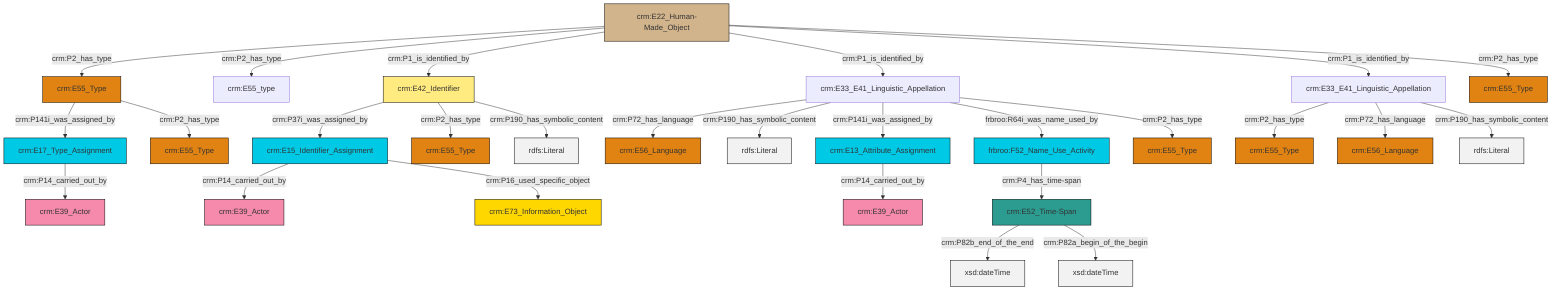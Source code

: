 graph TD
classDef Literal fill:#f2f2f2,stroke:#000000;
classDef CRM_Entity fill:#FFFFFF,stroke:#000000;
classDef Temporal_Entity fill:#00C9E6, stroke:#000000;
classDef Type fill:#E18312, stroke:#000000;
classDef Time-Span fill:#2C9C91, stroke:#000000;
classDef Appellation fill:#FFEB7F, stroke:#000000;
classDef Place fill:#008836, stroke:#000000;
classDef Persistent_Item fill:#B266B2, stroke:#000000;
classDef Conceptual_Object fill:#FFD700, stroke:#000000;
classDef Physical_Thing fill:#D2B48C, stroke:#000000;
classDef Actor fill:#f58aad, stroke:#000000;
classDef PC_Classes fill:#4ce600, stroke:#000000;
classDef Multi fill:#cccccc,stroke:#000000;

4["crm:E42_Identifier"]:::Appellation -->|crm:P37i_was_assigned_by| 14["crm:E15_Identifier_Assignment"]:::Temporal_Entity
14["crm:E15_Identifier_Assignment"]:::Temporal_Entity -->|crm:P14_carried_out_by| 2["crm:E39_Actor"]:::Actor
17["crm:E33_E41_Linguistic_Appellation"]:::Default -->|crm:P72_has_language| 15["crm:E56_Language"]:::Type
18["crm:E52_Time-Span"]:::Time-Span -->|crm:P82b_end_of_the_end| 19[xsd:dateTime]:::Literal
20["crm:E33_E41_Linguistic_Appellation"]:::Default -->|crm:P2_has_type| 0["crm:E55_Type"]:::Type
20["crm:E33_E41_Linguistic_Appellation"]:::Default -->|crm:P72_has_language| 6["crm:E56_Language"]:::Type
8["crm:E22_Human-Made_Object"]:::Physical_Thing -->|crm:P2_has_type| 21["crm:E55_Type"]:::Type
4["crm:E42_Identifier"]:::Appellation -->|crm:P2_has_type| 25["crm:E55_Type"]:::Type
21["crm:E55_Type"]:::Type -->|crm:P141i_was_assigned_by| 26["crm:E17_Type_Assignment"]:::Temporal_Entity
8["crm:E22_Human-Made_Object"]:::Physical_Thing -->|crm:P2_has_type| 30["crm:E55_type"]:::Default
14["crm:E15_Identifier_Assignment"]:::Temporal_Entity -->|crm:P16_used_specific_object| 28["crm:E73_Information_Object"]:::Conceptual_Object
8["crm:E22_Human-Made_Object"]:::Physical_Thing -->|crm:P1_is_identified_by| 4["crm:E42_Identifier"]:::Appellation
8["crm:E22_Human-Made_Object"]:::Physical_Thing -->|crm:P1_is_identified_by| 17["crm:E33_E41_Linguistic_Appellation"]:::Default
4["crm:E42_Identifier"]:::Appellation -->|crm:P190_has_symbolic_content| 31[rdfs:Literal]:::Literal
26["crm:E17_Type_Assignment"]:::Temporal_Entity -->|crm:P14_carried_out_by| 23["crm:E39_Actor"]:::Actor
18["crm:E52_Time-Span"]:::Time-Span -->|crm:P82a_begin_of_the_begin| 33[xsd:dateTime]:::Literal
17["crm:E33_E41_Linguistic_Appellation"]:::Default -->|crm:P190_has_symbolic_content| 37[rdfs:Literal]:::Literal
17["crm:E33_E41_Linguistic_Appellation"]:::Default -->|crm:P141i_was_assigned_by| 40["crm:E13_Attribute_Assignment"]:::Temporal_Entity
40["crm:E13_Attribute_Assignment"]:::Temporal_Entity -->|crm:P14_carried_out_by| 12["crm:E39_Actor"]:::Actor
17["crm:E33_E41_Linguistic_Appellation"]:::Default -->|frbroo:R64i_was_name_used_by| 41["frbroo:F52_Name_Use_Activity"]:::Temporal_Entity
17["crm:E33_E41_Linguistic_Appellation"]:::Default -->|crm:P2_has_type| 10["crm:E55_Type"]:::Type
41["frbroo:F52_Name_Use_Activity"]:::Temporal_Entity -->|crm:P4_has_time-span| 18["crm:E52_Time-Span"]:::Time-Span
21["crm:E55_Type"]:::Type -->|crm:P2_has_type| 35["crm:E55_Type"]:::Type
8["crm:E22_Human-Made_Object"]:::Physical_Thing -->|crm:P1_is_identified_by| 20["crm:E33_E41_Linguistic_Appellation"]:::Default
20["crm:E33_E41_Linguistic_Appellation"]:::Default -->|crm:P190_has_symbolic_content| 45[rdfs:Literal]:::Literal
8["crm:E22_Human-Made_Object"]:::Physical_Thing -->|crm:P2_has_type| 46["crm:E55_Type"]:::Type